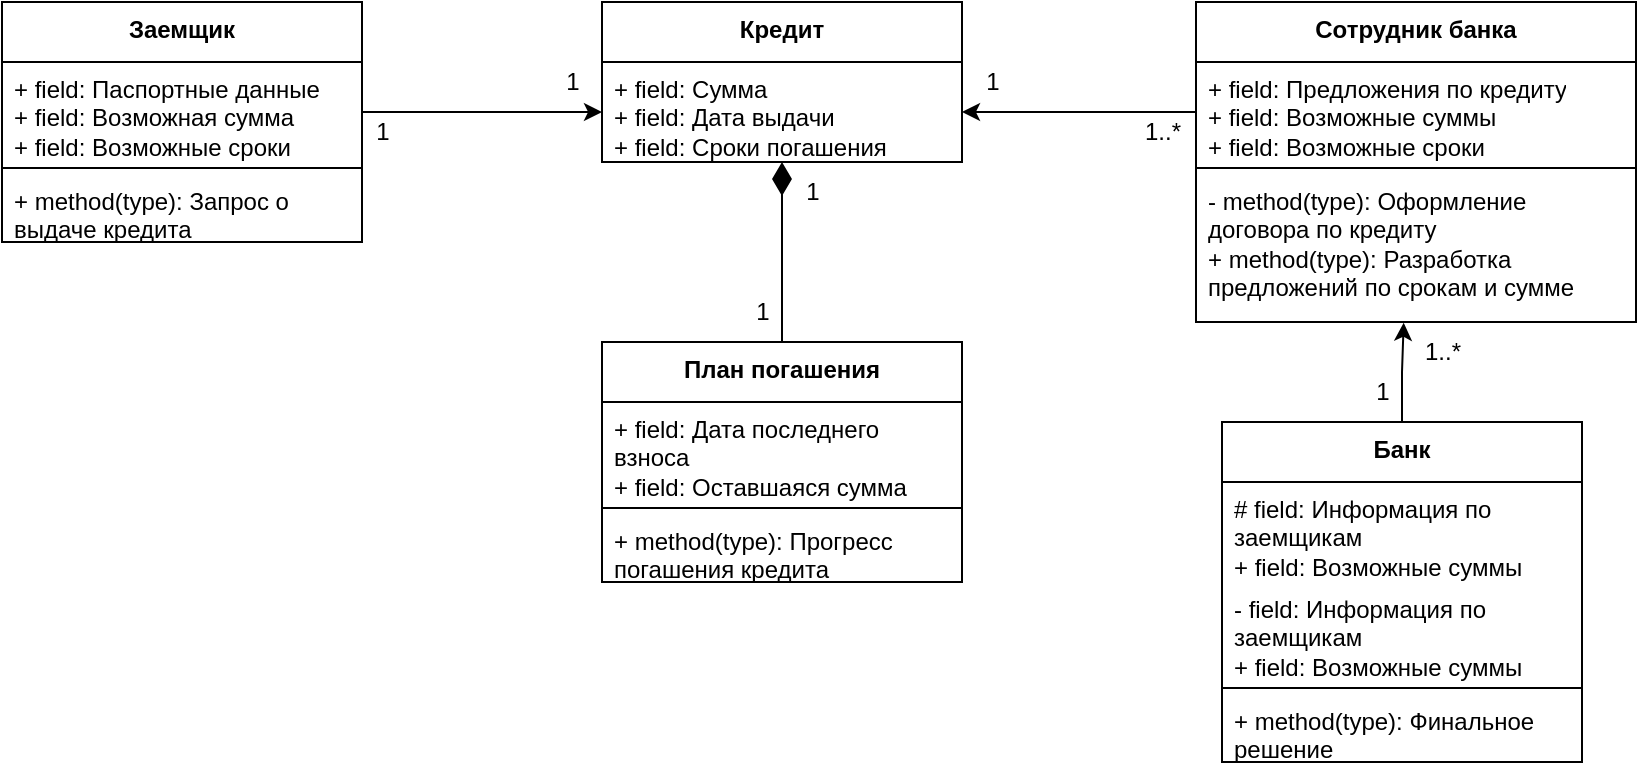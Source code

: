 <mxfile version="24.1.0" type="device">
  <diagram name="Страница — 1" id="sg_MExa7JXqJTQWjNBep">
    <mxGraphModel dx="1050" dy="669" grid="1" gridSize="10" guides="1" tooltips="1" connect="1" arrows="1" fold="1" page="1" pageScale="1" pageWidth="827" pageHeight="1169" math="0" shadow="0">
      <root>
        <mxCell id="0" />
        <mxCell id="1" parent="0" />
        <mxCell id="T_HqufSsEwssM7PYjf0M-1" value="Заемщик" style="swimlane;fontStyle=1;align=center;verticalAlign=top;childLayout=stackLayout;horizontal=1;startSize=30;horizontalStack=0;resizeParent=1;resizeParentMax=0;resizeLast=0;collapsible=1;marginBottom=0;whiteSpace=wrap;html=1;" parent="1" vertex="1">
          <mxGeometry x="50" y="150" width="180" height="120" as="geometry" />
        </mxCell>
        <mxCell id="T_HqufSsEwssM7PYjf0M-2" value="+ field: Паспортные данные&lt;br&gt;+ field: Возможная сумма&amp;nbsp;&lt;br&gt;+ field: Возможные сроки&lt;div&gt;&lt;br/&gt;&lt;/div&gt;" style="text;strokeColor=none;fillColor=none;align=left;verticalAlign=top;spacingLeft=4;spacingRight=4;overflow=hidden;rotatable=0;points=[[0,0.5],[1,0.5]];portConstraint=eastwest;whiteSpace=wrap;html=1;" parent="T_HqufSsEwssM7PYjf0M-1" vertex="1">
          <mxGeometry y="30" width="180" height="50" as="geometry" />
        </mxCell>
        <mxCell id="T_HqufSsEwssM7PYjf0M-3" value="" style="line;strokeWidth=1;fillColor=none;align=left;verticalAlign=middle;spacingTop=-1;spacingLeft=3;spacingRight=3;rotatable=0;labelPosition=right;points=[];portConstraint=eastwest;strokeColor=inherit;" parent="T_HqufSsEwssM7PYjf0M-1" vertex="1">
          <mxGeometry y="80" width="180" height="6" as="geometry" />
        </mxCell>
        <mxCell id="T_HqufSsEwssM7PYjf0M-4" value="&lt;span style=&quot;font-weight: normal;&quot;&gt;+ method(type): Запрос о выдаче кредита&lt;/span&gt;" style="text;strokeColor=none;fillColor=none;align=left;verticalAlign=top;spacingLeft=4;spacingRight=4;overflow=hidden;rotatable=0;points=[[0,0.5],[1,0.5]];portConstraint=eastwest;whiteSpace=wrap;html=1;fontStyle=1" parent="T_HqufSsEwssM7PYjf0M-1" vertex="1">
          <mxGeometry y="86" width="180" height="34" as="geometry" />
        </mxCell>
        <mxCell id="T_HqufSsEwssM7PYjf0M-5" value="Кредит" style="swimlane;fontStyle=1;align=center;verticalAlign=top;childLayout=stackLayout;horizontal=1;startSize=30;horizontalStack=0;resizeParent=1;resizeParentMax=0;resizeLast=0;collapsible=1;marginBottom=0;whiteSpace=wrap;html=1;" parent="1" vertex="1">
          <mxGeometry x="350" y="150" width="180" height="80" as="geometry" />
        </mxCell>
        <mxCell id="T_HqufSsEwssM7PYjf0M-6" value="+ field: Сумма&lt;br&gt;+ field: Дата выдачи&amp;nbsp;&lt;br&gt;+ field: Сроки погашения&lt;div&gt;&lt;br&gt;&lt;/div&gt;" style="text;strokeColor=none;fillColor=none;align=left;verticalAlign=top;spacingLeft=4;spacingRight=4;overflow=hidden;rotatable=0;points=[[0,0.5],[1,0.5]];portConstraint=eastwest;whiteSpace=wrap;html=1;" parent="T_HqufSsEwssM7PYjf0M-5" vertex="1">
          <mxGeometry y="30" width="180" height="50" as="geometry" />
        </mxCell>
        <mxCell id="T_HqufSsEwssM7PYjf0M-9" value="Сотрудник банка" style="swimlane;fontStyle=1;align=center;verticalAlign=top;childLayout=stackLayout;horizontal=1;startSize=30;horizontalStack=0;resizeParent=1;resizeParentMax=0;resizeLast=0;collapsible=1;marginBottom=0;whiteSpace=wrap;html=1;" parent="1" vertex="1">
          <mxGeometry x="647" y="150" width="220" height="160" as="geometry" />
        </mxCell>
        <mxCell id="T_HqufSsEwssM7PYjf0M-10" value="+ field: Предложения по кредиту&lt;br&gt;+ field: Возможные суммы&amp;nbsp;&lt;br&gt;+ field: Возможные сроки&lt;div&gt;&lt;br&gt;&lt;/div&gt;" style="text;strokeColor=none;fillColor=none;align=left;verticalAlign=top;spacingLeft=4;spacingRight=4;overflow=hidden;rotatable=0;points=[[0,0.5],[1,0.5]];portConstraint=eastwest;whiteSpace=wrap;html=1;" parent="T_HqufSsEwssM7PYjf0M-9" vertex="1">
          <mxGeometry y="30" width="220" height="50" as="geometry" />
        </mxCell>
        <mxCell id="T_HqufSsEwssM7PYjf0M-11" value="" style="line;strokeWidth=1;fillColor=none;align=left;verticalAlign=middle;spacingTop=-1;spacingLeft=3;spacingRight=3;rotatable=0;labelPosition=right;points=[];portConstraint=eastwest;strokeColor=inherit;" parent="T_HqufSsEwssM7PYjf0M-9" vertex="1">
          <mxGeometry y="80" width="220" height="6" as="geometry" />
        </mxCell>
        <mxCell id="T_HqufSsEwssM7PYjf0M-12" value="&lt;span style=&quot;font-weight: normal;&quot;&gt;- method(type): Оформление договора по кредиту&lt;br&gt;&lt;/span&gt;&lt;span style=&quot;font-weight: 400;&quot;&gt;+ method(type): Разработка предложений по срокам и сумме&lt;/span&gt;&lt;span style=&quot;font-weight: normal;&quot;&gt;&lt;br&gt;&lt;br&gt;&lt;/span&gt;" style="text;strokeColor=none;fillColor=none;align=left;verticalAlign=top;spacingLeft=4;spacingRight=4;overflow=hidden;rotatable=0;points=[[0,0.5],[1,0.5]];portConstraint=eastwest;whiteSpace=wrap;html=1;fontStyle=1" parent="T_HqufSsEwssM7PYjf0M-9" vertex="1">
          <mxGeometry y="86" width="220" height="74" as="geometry" />
        </mxCell>
        <mxCell id="T_HqufSsEwssM7PYjf0M-33" style="edgeStyle=orthogonalEdgeStyle;rounded=0;orthogonalLoop=1;jettySize=auto;html=1;exitX=0.5;exitY=0;exitDx=0;exitDy=0;entryX=0.472;entryY=1.005;entryDx=0;entryDy=0;entryPerimeter=0;" parent="1" source="T_HqufSsEwssM7PYjf0M-13" target="T_HqufSsEwssM7PYjf0M-12" edge="1">
          <mxGeometry relative="1" as="geometry">
            <mxPoint x="750" y="320" as="targetPoint" />
          </mxGeometry>
        </mxCell>
        <mxCell id="T_HqufSsEwssM7PYjf0M-13" value="Банк" style="swimlane;fontStyle=1;align=center;verticalAlign=top;childLayout=stackLayout;horizontal=1;startSize=30;horizontalStack=0;resizeParent=1;resizeParentMax=0;resizeLast=0;collapsible=1;marginBottom=0;whiteSpace=wrap;html=1;" parent="1" vertex="1">
          <mxGeometry x="660" y="360" width="180" height="170" as="geometry" />
        </mxCell>
        <mxCell id="7NwXl9PQlciVw8T9d9ba-1" value="# field: Информация по заемщикам&lt;br&gt;+ field: Возможные суммы кредитов&amp;nbsp;&lt;br&gt;&lt;br&gt;&lt;div&gt;&lt;br&gt;&lt;/div&gt;" style="text;strokeColor=none;fillColor=none;align=left;verticalAlign=top;spacingLeft=4;spacingRight=4;overflow=hidden;rotatable=0;points=[[0,0.5],[1,0.5]];portConstraint=eastwest;whiteSpace=wrap;html=1;" vertex="1" parent="T_HqufSsEwssM7PYjf0M-13">
          <mxGeometry y="30" width="180" height="50" as="geometry" />
        </mxCell>
        <mxCell id="T_HqufSsEwssM7PYjf0M-14" value="- field: Информация по заемщикам&lt;br&gt;+ field: Возможные суммы кредитов&amp;nbsp;&lt;br&gt;&lt;br&gt;&lt;div&gt;&lt;br&gt;&lt;/div&gt;" style="text;strokeColor=none;fillColor=none;align=left;verticalAlign=top;spacingLeft=4;spacingRight=4;overflow=hidden;rotatable=0;points=[[0,0.5],[1,0.5]];portConstraint=eastwest;whiteSpace=wrap;html=1;" parent="T_HqufSsEwssM7PYjf0M-13" vertex="1">
          <mxGeometry y="80" width="180" height="50" as="geometry" />
        </mxCell>
        <mxCell id="T_HqufSsEwssM7PYjf0M-15" value="" style="line;strokeWidth=1;fillColor=none;align=left;verticalAlign=middle;spacingTop=-1;spacingLeft=3;spacingRight=3;rotatable=0;labelPosition=right;points=[];portConstraint=eastwest;strokeColor=inherit;" parent="T_HqufSsEwssM7PYjf0M-13" vertex="1">
          <mxGeometry y="130" width="180" height="6" as="geometry" />
        </mxCell>
        <mxCell id="T_HqufSsEwssM7PYjf0M-16" value="&lt;span style=&quot;font-weight: normal;&quot;&gt;+ method(type): Финальное решение&lt;/span&gt;" style="text;strokeColor=none;fillColor=none;align=left;verticalAlign=top;spacingLeft=4;spacingRight=4;overflow=hidden;rotatable=0;points=[[0,0.5],[1,0.5]];portConstraint=eastwest;whiteSpace=wrap;html=1;fontStyle=1" parent="T_HqufSsEwssM7PYjf0M-13" vertex="1">
          <mxGeometry y="136" width="180" height="34" as="geometry" />
        </mxCell>
        <mxCell id="T_HqufSsEwssM7PYjf0M-17" value="План погашения" style="swimlane;fontStyle=1;align=center;verticalAlign=top;childLayout=stackLayout;horizontal=1;startSize=30;horizontalStack=0;resizeParent=1;resizeParentMax=0;resizeLast=0;collapsible=1;marginBottom=0;whiteSpace=wrap;html=1;" parent="1" vertex="1">
          <mxGeometry x="350" y="320" width="180" height="120" as="geometry" />
        </mxCell>
        <mxCell id="T_HqufSsEwssM7PYjf0M-18" value="+ field: Дата последнего взноса&lt;br&gt;+ field: Оставшаяся сумма&amp;nbsp;&lt;br&gt;&lt;br&gt;&lt;div&gt;&lt;br&gt;&lt;/div&gt;" style="text;strokeColor=none;fillColor=none;align=left;verticalAlign=top;spacingLeft=4;spacingRight=4;overflow=hidden;rotatable=0;points=[[0,0.5],[1,0.5]];portConstraint=eastwest;whiteSpace=wrap;html=1;" parent="T_HqufSsEwssM7PYjf0M-17" vertex="1">
          <mxGeometry y="30" width="180" height="50" as="geometry" />
        </mxCell>
        <mxCell id="T_HqufSsEwssM7PYjf0M-19" value="" style="line;strokeWidth=1;fillColor=none;align=left;verticalAlign=middle;spacingTop=-1;spacingLeft=3;spacingRight=3;rotatable=0;labelPosition=right;points=[];portConstraint=eastwest;strokeColor=inherit;" parent="T_HqufSsEwssM7PYjf0M-17" vertex="1">
          <mxGeometry y="80" width="180" height="6" as="geometry" />
        </mxCell>
        <mxCell id="T_HqufSsEwssM7PYjf0M-20" value="&lt;span style=&quot;font-weight: normal;&quot;&gt;+ method(type): Прогресс погашения кредита&lt;/span&gt;" style="text;strokeColor=none;fillColor=none;align=left;verticalAlign=top;spacingLeft=4;spacingRight=4;overflow=hidden;rotatable=0;points=[[0,0.5],[1,0.5]];portConstraint=eastwest;whiteSpace=wrap;html=1;fontStyle=1" parent="T_HqufSsEwssM7PYjf0M-17" vertex="1">
          <mxGeometry y="86" width="180" height="34" as="geometry" />
        </mxCell>
        <mxCell id="T_HqufSsEwssM7PYjf0M-25" style="edgeStyle=orthogonalEdgeStyle;rounded=0;orthogonalLoop=1;jettySize=auto;html=1;exitX=1;exitY=0.5;exitDx=0;exitDy=0;entryX=0;entryY=0.5;entryDx=0;entryDy=0;" parent="1" source="T_HqufSsEwssM7PYjf0M-2" target="T_HqufSsEwssM7PYjf0M-6" edge="1">
          <mxGeometry relative="1" as="geometry" />
        </mxCell>
        <mxCell id="T_HqufSsEwssM7PYjf0M-26" style="edgeStyle=orthogonalEdgeStyle;rounded=0;orthogonalLoop=1;jettySize=auto;html=1;exitX=0;exitY=0.5;exitDx=0;exitDy=0;entryX=1;entryY=0.5;entryDx=0;entryDy=0;" parent="1" source="T_HqufSsEwssM7PYjf0M-10" target="T_HqufSsEwssM7PYjf0M-6" edge="1">
          <mxGeometry relative="1" as="geometry" />
        </mxCell>
        <mxCell id="T_HqufSsEwssM7PYjf0M-29" value="" style="endArrow=none;html=1;endSize=12;startArrow=diamondThin;startSize=14;startFill=1;edgeStyle=orthogonalEdgeStyle;align=left;verticalAlign=bottom;rounded=0;entryX=0.5;entryY=0;entryDx=0;entryDy=0;exitX=0.5;exitY=1;exitDx=0;exitDy=0;exitPerimeter=0;endFill=0;" parent="1" source="T_HqufSsEwssM7PYjf0M-6" target="T_HqufSsEwssM7PYjf0M-17" edge="1">
          <mxGeometry x="-1" y="3" relative="1" as="geometry">
            <mxPoint x="440" y="260" as="sourcePoint" />
            <mxPoint x="390" y="290" as="targetPoint" />
          </mxGeometry>
        </mxCell>
        <mxCell id="T_HqufSsEwssM7PYjf0M-34" value="1" style="text;html=1;align=center;verticalAlign=middle;resizable=0;points=[];autosize=1;strokeColor=none;fillColor=none;" parent="1" vertex="1">
          <mxGeometry x="225" y="200" width="30" height="30" as="geometry" />
        </mxCell>
        <mxCell id="T_HqufSsEwssM7PYjf0M-35" value="1" style="text;html=1;align=center;verticalAlign=middle;resizable=0;points=[];autosize=1;strokeColor=none;fillColor=none;" parent="1" vertex="1">
          <mxGeometry x="320" y="175" width="30" height="30" as="geometry" />
        </mxCell>
        <mxCell id="T_HqufSsEwssM7PYjf0M-36" value="1..*" style="text;html=1;align=center;verticalAlign=middle;resizable=0;points=[];autosize=1;strokeColor=none;fillColor=none;" parent="1" vertex="1">
          <mxGeometry x="610" y="200" width="40" height="30" as="geometry" />
        </mxCell>
        <mxCell id="T_HqufSsEwssM7PYjf0M-37" value="1" style="text;html=1;align=center;verticalAlign=middle;resizable=0;points=[];autosize=1;strokeColor=none;fillColor=none;" parent="1" vertex="1">
          <mxGeometry x="725" y="330" width="30" height="30" as="geometry" />
        </mxCell>
        <mxCell id="T_HqufSsEwssM7PYjf0M-38" value="1" style="text;html=1;align=center;verticalAlign=middle;resizable=0;points=[];autosize=1;strokeColor=none;fillColor=none;" parent="1" vertex="1">
          <mxGeometry x="530" y="175" width="30" height="30" as="geometry" />
        </mxCell>
        <mxCell id="T_HqufSsEwssM7PYjf0M-39" value="1..*" style="text;html=1;align=center;verticalAlign=middle;resizable=0;points=[];autosize=1;strokeColor=none;fillColor=none;" parent="1" vertex="1">
          <mxGeometry x="750" y="310" width="40" height="30" as="geometry" />
        </mxCell>
        <mxCell id="T_HqufSsEwssM7PYjf0M-40" value="1" style="text;html=1;align=center;verticalAlign=middle;resizable=0;points=[];autosize=1;strokeColor=none;fillColor=none;" parent="1" vertex="1">
          <mxGeometry x="440" y="230" width="30" height="30" as="geometry" />
        </mxCell>
        <mxCell id="T_HqufSsEwssM7PYjf0M-41" value="1" style="text;html=1;align=center;verticalAlign=middle;resizable=0;points=[];autosize=1;strokeColor=none;fillColor=none;" parent="1" vertex="1">
          <mxGeometry x="415" y="290" width="30" height="30" as="geometry" />
        </mxCell>
      </root>
    </mxGraphModel>
  </diagram>
</mxfile>
